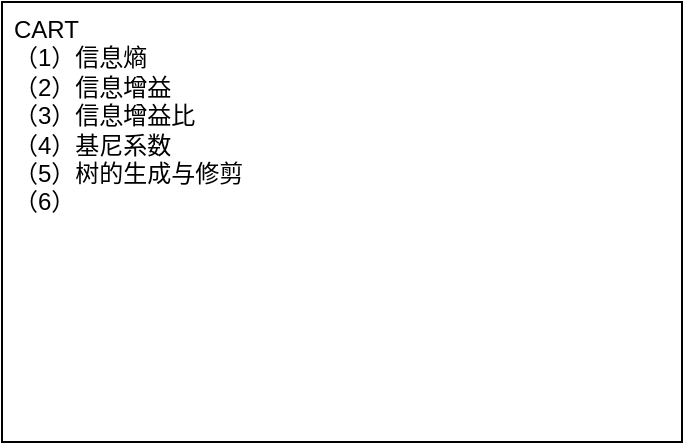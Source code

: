 <mxfile version="24.7.8">
  <diagram name="第 1 页" id="6LExswBGzEWrd6V2PaQY">
    <mxGraphModel dx="1386" dy="757" grid="1" gridSize="10" guides="1" tooltips="1" connect="1" arrows="1" fold="1" page="0" pageScale="1" pageWidth="827" pageHeight="1169" math="0" shadow="0">
      <root>
        <mxCell id="0" />
        <mxCell id="1" parent="0" />
        <mxCell id="NIyaHajtZH1n5Uw6bmwi-1" value="CART&lt;div&gt;（1）信息熵&lt;/div&gt;&lt;div&gt;（2）信息增益&lt;/div&gt;&lt;div&gt;（3）信息增益比&lt;/div&gt;&lt;div&gt;（4）基尼系数&lt;/div&gt;&lt;div&gt;（5）树的生成与修剪&lt;/div&gt;&lt;div&gt;（6）&lt;/div&gt;&lt;div&gt;&lt;br&gt;&lt;/div&gt;" style="rounded=0;whiteSpace=wrap;html=1;align=left;verticalAlign=top;spacingLeft=4;" parent="1" vertex="1">
          <mxGeometry x="20" y="230" width="340" height="220" as="geometry" />
        </mxCell>
      </root>
    </mxGraphModel>
  </diagram>
</mxfile>
